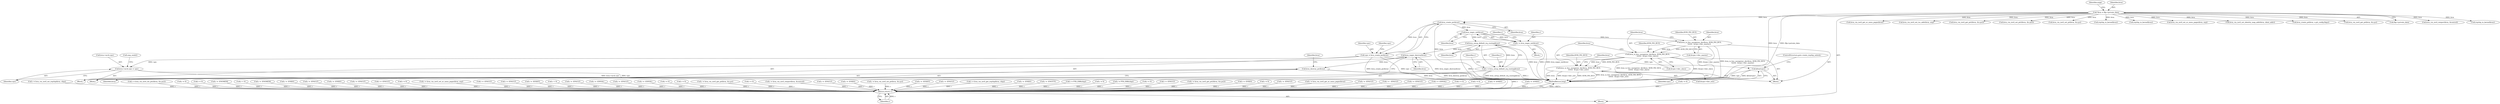 digraph "0_linux_9c895160d25a76c21b65bad141b08e8d4f99afef@API" {
"1000219" [label="(Call,kvm_create_pic(kvm))"];
"1000109" [label="(Call,*kvm = filp->private_data)"];
"1000217" [label="(Call,vpic = kvm_create_pic(kvm))"];
"1000262" [label="(Call,kfree(vpic))"];
"1000268" [label="(Call,kvm->arch.vpic = vpic)"];
"1000226" [label="(Call,kvm_ioapic_init(kvm))"];
"1000224" [label="(Call,r = kvm_ioapic_init(kvm))"];
"1000911" [label="(Return,return r;)"];
"1000236" [label="(Call,kvm_io_bus_unregister_dev(kvm, KVM_PIO_BUS,\n\t\t\t\t\t\t\t  &vpic->dev_master))"];
"1000243" [label="(Call,kvm_io_bus_unregister_dev(kvm, KVM_PIO_BUS,\n\t\t\t\t\t\t\t  &vpic->dev_slave))"];
"1000250" [label="(Call,kvm_io_bus_unregister_dev(kvm, KVM_PIO_BUS,\n\t\t\t\t\t\t\t  &vpic->dev_eclr))"];
"1000278" [label="(Call,kvm_setup_default_irq_routing(kvm))"];
"1000276" [label="(Call,r = kvm_setup_default_irq_routing(kvm))"];
"1000293" [label="(Call,kvm_ioapic_destroy(kvm))"];
"1000295" [label="(Call,kvm_destroy_pic(kvm))"];
"1000224" [label="(Call,r = kvm_ioapic_init(kvm))"];
"1000227" [label="(Identifier,kvm)"];
"1000629" [label="(Call,r = -ENXIO)"];
"1000226" [label="(Call,kvm_ioapic_init(kvm))"];
"1000275" [label="(Call,smp_wmb())"];
"1000274" [label="(Identifier,vpic)"];
"1000279" [label="(Identifier,kvm)"];
"1000277" [label="(Identifier,r)"];
"1000544" [label="(Call,r = 0)"];
"1000252" [label="(Identifier,KVM_PIO_BUS)"];
"1000536" [label="(Call,r = kvm_vm_ioctl_set_irqchip(kvm, chip))"];
"1000264" [label="(ControlStructure,goto create_irqchip_unlock;)"];
"1000731" [label="(Call,r = kvm_vm_ioctl_set_pit2(kvm, &u.ps2))"];
"1000250" [label="(Call,kvm_io_bus_unregister_dev(kvm, KVM_PIO_BUS,\n\t\t\t\t\t\t\t  &vpic->dev_eclr))"];
"1000805" [label="(Call,r = 0)"];
"1000498" [label="(Call,r = 0)"];
"1000213" [label="(Call,r = -ENOMEM)"];
"1000136" [label="(Call,r < 0)"];
"1000260" [label="(Identifier,kvm)"];
"1000180" [label="(Call,kvm_vm_ioctl_get_nr_mmu_pages(kvm))"];
"1000109" [label="(Call,*kvm = filp->private_data)"];
"1000132" [label="(Call,kvm_vm_ioctl_set_tss_addr(kvm, arg))"];
"1000268" [label="(Call,kvm->arch.vpic = vpic)"];
"1000225" [label="(Identifier,r)"];
"1000355" [label="(Call,r = -ENOMEM)"];
"1000246" [label="(Call,&vpic->dev_slave)"];
"1000404" [label="(Call,r = -ENXIO)"];
"1000486" [label="(Call,r = -EFAULT)"];
"1000222" [label="(Identifier,vpic)"];
"1000570" [label="(Call,r = -ENXIO)"];
"1000116" [label="(Identifier,argp)"];
"1000681" [label="(Call,r = -EFAULT)"];
"1000893" [label="(Call,r = -EFAULT)"];
"1000770" [label="(Call,r = 0)"];
"1000168" [label="(Call,r = kvm_vm_ioctl_set_nr_mmu_pages(kvm, arg))"];
"1000912" [label="(Identifier,r)"];
"1000324" [label="(Call,r = -EFAULT)"];
"1000253" [label="(Call,&vpic->dev_eclr)"];
"1000230" [label="(Block,)"];
"1000429" [label="(Call,r = -EFAULT)"];
"1000191" [label="(Call,r = -EEXIST)"];
"1000162" [label="(Call,r < 0)"];
"1000217" [label="(Call,vpic = kvm_create_pic(kvm))"];
"1000392" [label="(Call,r = -EFAULT)"];
"1000826" [label="(Call,r = -EINVAL)"];
"1000144" [label="(Call,r = -EFAULT)"];
"1000229" [label="(Identifier,r)"];
"1000792" [label="(Call,r = -EINVAL)"];
"1000672" [label="(Call,kvm_vm_ioctl_get_pit2(kvm, &u.ps2))"];
"1000107" [label="(Block,)"];
"1000446" [label="(Call,r = 0)"];
"1000733" [label="(Call,kvm_vm_ioctl_set_pit2(kvm, &u.ps2))"];
"1000245" [label="(Identifier,KVM_PIO_BUS)"];
"1000282" [label="(Block,)"];
"1000742" [label="(Call,r = 0)"];
"1000300" [label="(Identifier,kvm)"];
"1000643" [label="(Call,kvm_vm_ioctl_set_pit(kvm, &u.ps))"];
"1000582" [label="(Call,r = kvm_vm_ioctl_get_pit(kvm, &u.ps))"];
"1000263" [label="(Identifier,vpic)"];
"1000835" [label="(Call,r = 0)"];
"1000761" [label="(Call,r = kvm_vm_ioctl_reinject(kvm, &control))"];
"1000613" [label="(Call,r = -EFAULT)"];
"1000409" [label="(Call,irqchip_in_kernel(kvm))"];
"1000719" [label="(Call,r = -ENXIO)"];
"1000641" [label="(Call,r = kvm_vm_ioctl_set_pit(kvm, &u.ps))"];
"1000184" [label="(Block,)"];
"1000110" [label="(Identifier,kvm)"];
"1000269" [label="(Call,kvm->arch.vpic)"];
"1000344" [label="(Call,r = -EEXIST)"];
"1000814" [label="(Call,r = -EFAULT)"];
"1000475" [label="(Call,irqchip_in_kernel(kvm))"];
"1000244" [label="(Identifier,kvm)"];
"1000478" [label="(Call,r = kvm_vm_ioctl_get_irqchip(kvm, chip))"];
"1000658" [label="(Call,r = -ENXIO)"];
"1000170" [label="(Call,kvm_vm_ioctl_set_nr_mmu_pages(kvm, arg))"];
"1000121" [label="(Call,r = -ENOTTY)"];
"1000522" [label="(Call,r = PTR_ERR(chip))"];
"1000158" [label="(Call,kvm_vm_ioctl_set_identity_map_addr(kvm, ident_addr))"];
"1000607" [label="(Call,r = 0)"];
"1000238" [label="(Identifier,KVM_PIO_BUS)"];
"1000293" [label="(Call,kvm_ioapic_destroy(kvm))"];
"1000223" [label="(Block,)"];
"1000365" [label="(Call,kvm_create_pit(kvm, u.pit_config.flags))"];
"1000276" [label="(Call,r = kvm_setup_default_irq_routing(kvm))"];
"1000262" [label="(Call,kfree(vpic))"];
"1000294" [label="(Identifier,kvm)"];
"1000464" [label="(Call,r = PTR_ERR(chip))"];
"1000378" [label="(Call,r = 0)"];
"1000239" [label="(Call,&vpic->dev_master)"];
"1000703" [label="(Call,r = -EFAULT)"];
"1000670" [label="(Call,r = kvm_vm_ioctl_get_pit2(kvm, &u.ps2))"];
"1000220" [label="(Identifier,kvm)"];
"1000584" [label="(Call,kvm_vm_ioctl_get_pit(kvm, &u.ps))"];
"1000469" [label="(Call,r = -ENXIO)"];
"1000218" [label="(Identifier,vpic)"];
"1000295" [label="(Call,kvm_destroy_pic(kvm))"];
"1000905" [label="(Call,r = 0)"];
"1000296" [label="(Identifier,kvm)"];
"1000776" [label="(Call,r = -EFAULT)"];
"1000251" [label="(Identifier,kvm)"];
"1000911" [label="(Return,return r;)"];
"1000219" [label="(Call,kvm_create_pic(kvm))"];
"1000178" [label="(Call,r = kvm_vm_ioctl_get_nr_mmu_pages(kvm))"];
"1000281" [label="(Identifier,r)"];
"1000236" [label="(Call,kvm_io_bus_unregister_dev(kvm, KVM_PIO_BUS,\n\t\t\t\t\t\t\t  &vpic->dev_master))"];
"1000593" [label="(Call,r = -EFAULT)"];
"1000111" [label="(Call,filp->private_data)"];
"1000749" [label="(Call,r =  -EFAULT)"];
"1000237" [label="(Identifier,kvm)"];
"1000763" [label="(Call,kvm_vm_ioctl_reinject(kvm, &control))"];
"1000556" [label="(Call,r = -EFAULT)"];
"1000243" [label="(Call,kvm_io_bus_unregister_dev(kvm, KVM_PIO_BUS,\n\t\t\t\t\t\t\t  &vpic->dev_slave))"];
"1000913" [label="(MethodReturn,long)"];
"1000278" [label="(Call,kvm_setup_default_irq_routing(kvm))"];
"1000202" [label="(Call,r = -EINVAL)"];
"1000697" [label="(Call,r = 0)"];
"1000652" [label="(Call,r = 0)"];
"1000527" [label="(Call,r = -ENXIO)"];
"1000533" [label="(Call,irqchip_in_kernel(kvm))"];
"1000219" -> "1000217"  [label="AST: "];
"1000219" -> "1000220"  [label="CFG: "];
"1000220" -> "1000219"  [label="AST: "];
"1000217" -> "1000219"  [label="CFG: "];
"1000219" -> "1000913"  [label="DDG: kvm"];
"1000219" -> "1000217"  [label="DDG: kvm"];
"1000109" -> "1000219"  [label="DDG: kvm"];
"1000219" -> "1000226"  [label="DDG: kvm"];
"1000109" -> "1000107"  [label="AST: "];
"1000109" -> "1000111"  [label="CFG: "];
"1000110" -> "1000109"  [label="AST: "];
"1000111" -> "1000109"  [label="AST: "];
"1000116" -> "1000109"  [label="CFG: "];
"1000109" -> "1000913"  [label="DDG: kvm"];
"1000109" -> "1000913"  [label="DDG: filp->private_data"];
"1000109" -> "1000132"  [label="DDG: kvm"];
"1000109" -> "1000158"  [label="DDG: kvm"];
"1000109" -> "1000170"  [label="DDG: kvm"];
"1000109" -> "1000180"  [label="DDG: kvm"];
"1000109" -> "1000365"  [label="DDG: kvm"];
"1000109" -> "1000409"  [label="DDG: kvm"];
"1000109" -> "1000475"  [label="DDG: kvm"];
"1000109" -> "1000533"  [label="DDG: kvm"];
"1000109" -> "1000584"  [label="DDG: kvm"];
"1000109" -> "1000643"  [label="DDG: kvm"];
"1000109" -> "1000672"  [label="DDG: kvm"];
"1000109" -> "1000733"  [label="DDG: kvm"];
"1000109" -> "1000763"  [label="DDG: kvm"];
"1000217" -> "1000184"  [label="AST: "];
"1000218" -> "1000217"  [label="AST: "];
"1000222" -> "1000217"  [label="CFG: "];
"1000217" -> "1000913"  [label="DDG: kvm_create_pic(kvm)"];
"1000217" -> "1000913"  [label="DDG: vpic"];
"1000217" -> "1000262"  [label="DDG: vpic"];
"1000217" -> "1000268"  [label="DDG: vpic"];
"1000262" -> "1000230"  [label="AST: "];
"1000262" -> "1000263"  [label="CFG: "];
"1000263" -> "1000262"  [label="AST: "];
"1000264" -> "1000262"  [label="CFG: "];
"1000262" -> "1000913"  [label="DDG: vpic"];
"1000262" -> "1000913"  [label="DDG: kfree(vpic)"];
"1000268" -> "1000184"  [label="AST: "];
"1000268" -> "1000274"  [label="CFG: "];
"1000269" -> "1000268"  [label="AST: "];
"1000274" -> "1000268"  [label="AST: "];
"1000275" -> "1000268"  [label="CFG: "];
"1000268" -> "1000913"  [label="DDG: kvm->arch.vpic"];
"1000268" -> "1000913"  [label="DDG: vpic"];
"1000226" -> "1000224"  [label="AST: "];
"1000226" -> "1000227"  [label="CFG: "];
"1000227" -> "1000226"  [label="AST: "];
"1000224" -> "1000226"  [label="CFG: "];
"1000226" -> "1000224"  [label="DDG: kvm"];
"1000226" -> "1000236"  [label="DDG: kvm"];
"1000226" -> "1000278"  [label="DDG: kvm"];
"1000224" -> "1000223"  [label="AST: "];
"1000225" -> "1000224"  [label="AST: "];
"1000229" -> "1000224"  [label="CFG: "];
"1000224" -> "1000913"  [label="DDG: r"];
"1000224" -> "1000913"  [label="DDG: kvm_ioapic_init(kvm)"];
"1000224" -> "1000911"  [label="DDG: r"];
"1000911" -> "1000107"  [label="AST: "];
"1000911" -> "1000912"  [label="CFG: "];
"1000912" -> "1000911"  [label="AST: "];
"1000913" -> "1000911"  [label="CFG: "];
"1000911" -> "1000913"  [label="DDG: <RET>"];
"1000912" -> "1000911"  [label="DDG: r"];
"1000613" -> "1000911"  [label="DDG: r"];
"1000761" -> "1000911"  [label="DDG: r"];
"1000464" -> "1000911"  [label="DDG: r"];
"1000168" -> "1000911"  [label="DDG: r"];
"1000792" -> "1000911"  [label="DDG: r"];
"1000213" -> "1000911"  [label="DDG: r"];
"1000749" -> "1000911"  [label="DDG: r"];
"1000776" -> "1000911"  [label="DDG: r"];
"1000355" -> "1000911"  [label="DDG: r"];
"1000629" -> "1000911"  [label="DDG: r"];
"1000681" -> "1000911"  [label="DDG: r"];
"1000570" -> "1000911"  [label="DDG: r"];
"1000826" -> "1000911"  [label="DDG: r"];
"1000404" -> "1000911"  [label="DDG: r"];
"1000178" -> "1000911"  [label="DDG: r"];
"1000582" -> "1000911"  [label="DDG: r"];
"1000556" -> "1000911"  [label="DDG: r"];
"1000527" -> "1000911"  [label="DDG: r"];
"1000905" -> "1000911"  [label="DDG: r"];
"1000805" -> "1000911"  [label="DDG: r"];
"1000607" -> "1000911"  [label="DDG: r"];
"1000392" -> "1000911"  [label="DDG: r"];
"1000478" -> "1000911"  [label="DDG: r"];
"1000202" -> "1000911"  [label="DDG: r"];
"1000446" -> "1000911"  [label="DDG: r"];
"1000378" -> "1000911"  [label="DDG: r"];
"1000893" -> "1000911"  [label="DDG: r"];
"1000652" -> "1000911"  [label="DDG: r"];
"1000498" -> "1000911"  [label="DDG: r"];
"1000670" -> "1000911"  [label="DDG: r"];
"1000814" -> "1000911"  [label="DDG: r"];
"1000719" -> "1000911"  [label="DDG: r"];
"1000742" -> "1000911"  [label="DDG: r"];
"1000593" -> "1000911"  [label="DDG: r"];
"1000835" -> "1000911"  [label="DDG: r"];
"1000544" -> "1000911"  [label="DDG: r"];
"1000522" -> "1000911"  [label="DDG: r"];
"1000658" -> "1000911"  [label="DDG: r"];
"1000324" -> "1000911"  [label="DDG: r"];
"1000276" -> "1000911"  [label="DDG: r"];
"1000121" -> "1000911"  [label="DDG: r"];
"1000144" -> "1000911"  [label="DDG: r"];
"1000731" -> "1000911"  [label="DDG: r"];
"1000697" -> "1000911"  [label="DDG: r"];
"1000429" -> "1000911"  [label="DDG: r"];
"1000162" -> "1000911"  [label="DDG: r"];
"1000344" -> "1000911"  [label="DDG: r"];
"1000536" -> "1000911"  [label="DDG: r"];
"1000641" -> "1000911"  [label="DDG: r"];
"1000703" -> "1000911"  [label="DDG: r"];
"1000469" -> "1000911"  [label="DDG: r"];
"1000486" -> "1000911"  [label="DDG: r"];
"1000191" -> "1000911"  [label="DDG: r"];
"1000770" -> "1000911"  [label="DDG: r"];
"1000136" -> "1000911"  [label="DDG: r"];
"1000236" -> "1000230"  [label="AST: "];
"1000236" -> "1000239"  [label="CFG: "];
"1000237" -> "1000236"  [label="AST: "];
"1000238" -> "1000236"  [label="AST: "];
"1000239" -> "1000236"  [label="AST: "];
"1000244" -> "1000236"  [label="CFG: "];
"1000236" -> "1000913"  [label="DDG: kvm_io_bus_unregister_dev(kvm, KVM_PIO_BUS,\n\t\t\t\t\t\t\t  &vpic->dev_master)"];
"1000236" -> "1000913"  [label="DDG: &vpic->dev_master"];
"1000236" -> "1000243"  [label="DDG: kvm"];
"1000236" -> "1000243"  [label="DDG: KVM_PIO_BUS"];
"1000243" -> "1000230"  [label="AST: "];
"1000243" -> "1000246"  [label="CFG: "];
"1000244" -> "1000243"  [label="AST: "];
"1000245" -> "1000243"  [label="AST: "];
"1000246" -> "1000243"  [label="AST: "];
"1000251" -> "1000243"  [label="CFG: "];
"1000243" -> "1000913"  [label="DDG: &vpic->dev_slave"];
"1000243" -> "1000913"  [label="DDG: kvm_io_bus_unregister_dev(kvm, KVM_PIO_BUS,\n\t\t\t\t\t\t\t  &vpic->dev_slave)"];
"1000243" -> "1000250"  [label="DDG: kvm"];
"1000243" -> "1000250"  [label="DDG: KVM_PIO_BUS"];
"1000250" -> "1000230"  [label="AST: "];
"1000250" -> "1000253"  [label="CFG: "];
"1000251" -> "1000250"  [label="AST: "];
"1000252" -> "1000250"  [label="AST: "];
"1000253" -> "1000250"  [label="AST: "];
"1000260" -> "1000250"  [label="CFG: "];
"1000250" -> "1000913"  [label="DDG: kvm"];
"1000250" -> "1000913"  [label="DDG: &vpic->dev_eclr"];
"1000250" -> "1000913"  [label="DDG: KVM_PIO_BUS"];
"1000250" -> "1000913"  [label="DDG: kvm_io_bus_unregister_dev(kvm, KVM_PIO_BUS,\n\t\t\t\t\t\t\t  &vpic->dev_eclr)"];
"1000278" -> "1000276"  [label="AST: "];
"1000278" -> "1000279"  [label="CFG: "];
"1000279" -> "1000278"  [label="AST: "];
"1000276" -> "1000278"  [label="CFG: "];
"1000278" -> "1000913"  [label="DDG: kvm"];
"1000278" -> "1000276"  [label="DDG: kvm"];
"1000278" -> "1000293"  [label="DDG: kvm"];
"1000276" -> "1000184"  [label="AST: "];
"1000277" -> "1000276"  [label="AST: "];
"1000281" -> "1000276"  [label="CFG: "];
"1000276" -> "1000913"  [label="DDG: kvm_setup_default_irq_routing(kvm)"];
"1000276" -> "1000913"  [label="DDG: r"];
"1000293" -> "1000282"  [label="AST: "];
"1000293" -> "1000294"  [label="CFG: "];
"1000294" -> "1000293"  [label="AST: "];
"1000296" -> "1000293"  [label="CFG: "];
"1000293" -> "1000913"  [label="DDG: kvm_ioapic_destroy(kvm)"];
"1000293" -> "1000295"  [label="DDG: kvm"];
"1000295" -> "1000282"  [label="AST: "];
"1000295" -> "1000296"  [label="CFG: "];
"1000296" -> "1000295"  [label="AST: "];
"1000300" -> "1000295"  [label="CFG: "];
"1000295" -> "1000913"  [label="DDG: kvm"];
"1000295" -> "1000913"  [label="DDG: kvm_destroy_pic(kvm)"];
}
